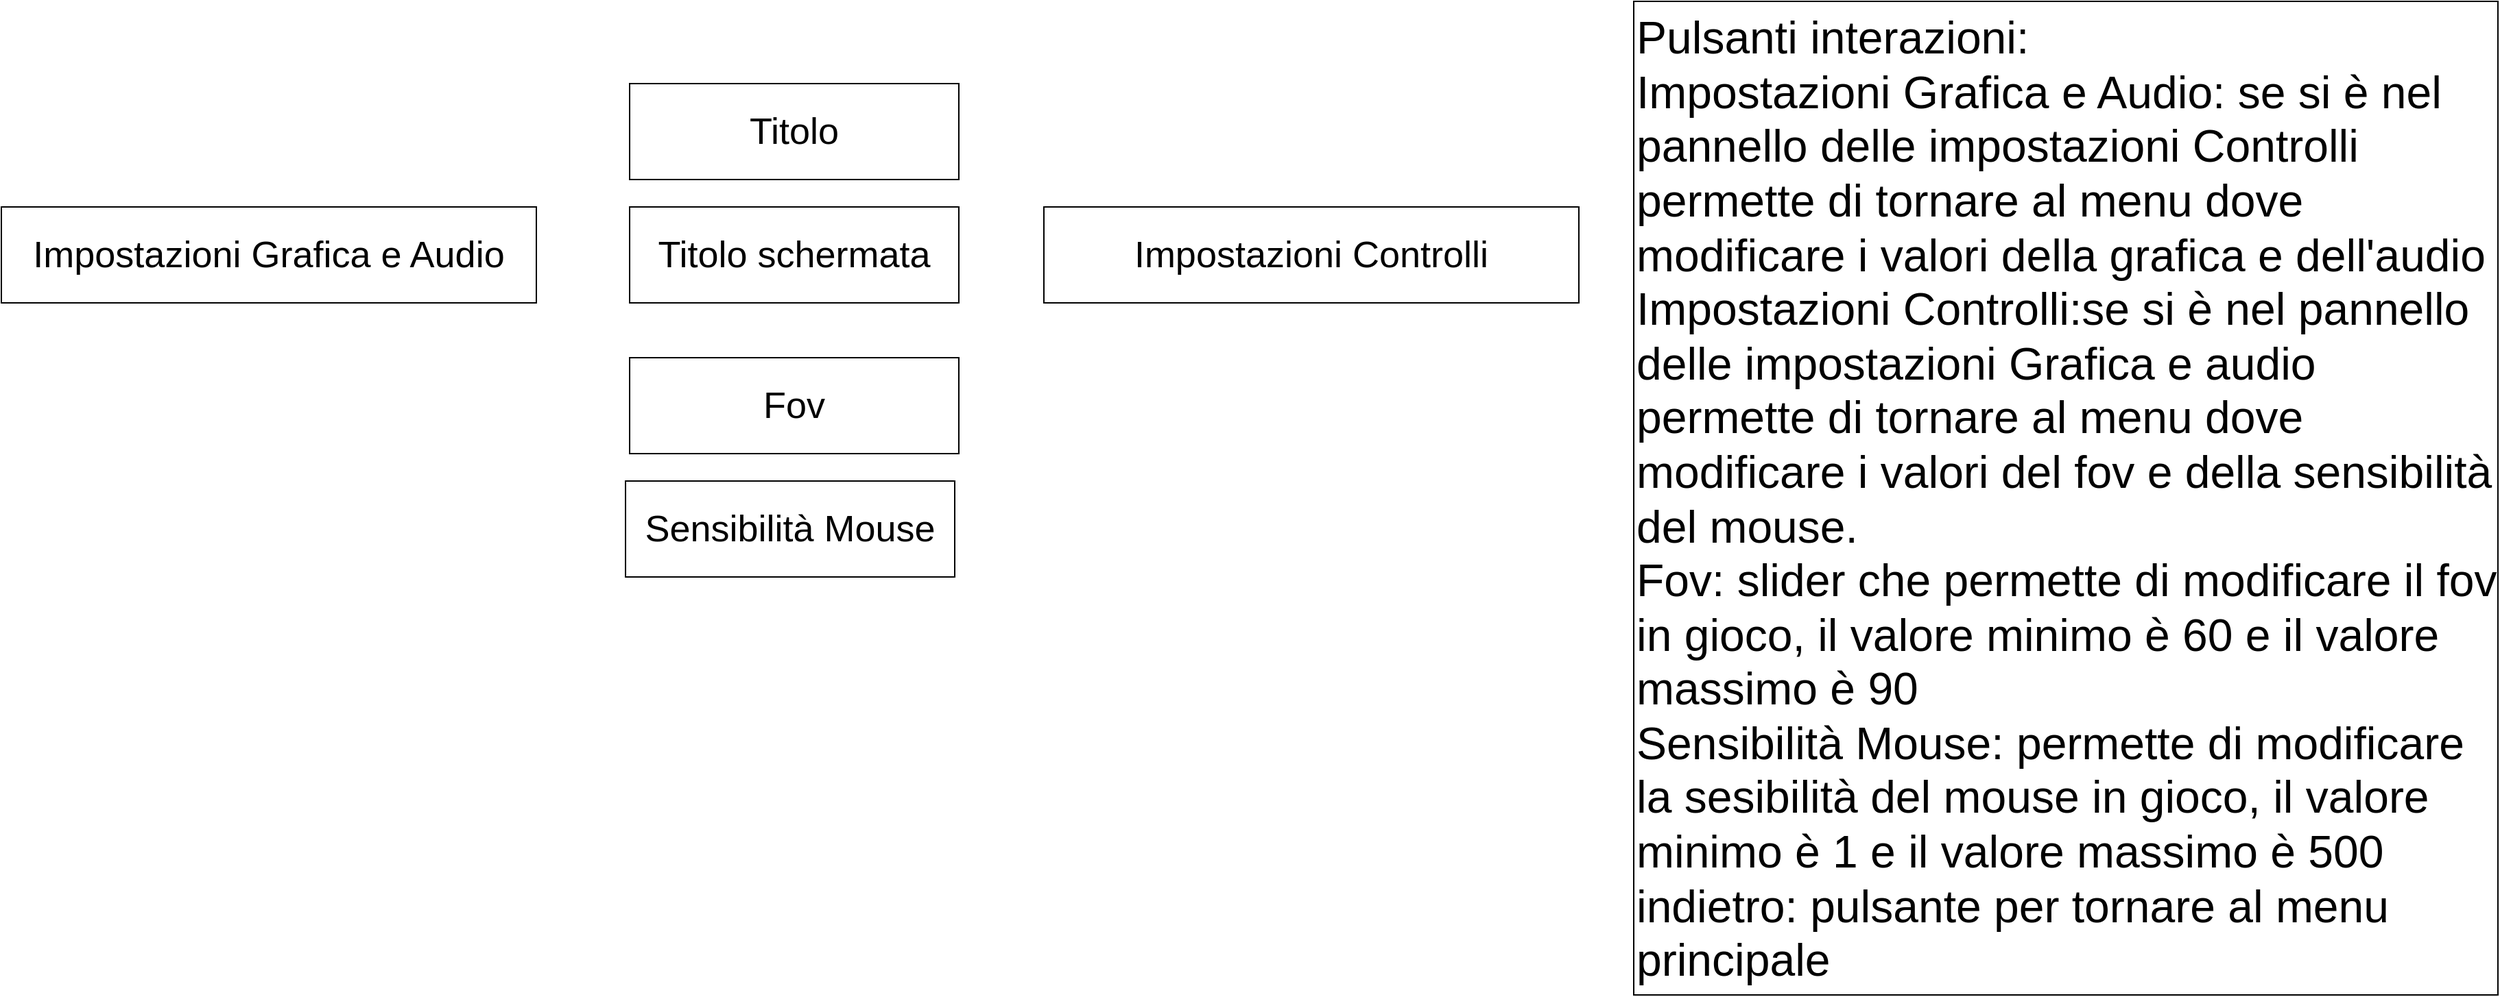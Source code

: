 <mxfile version="18.0.3" type="device"><diagram id="RWkE86M9hVJYJ04M8VHt" name="Page-1"><mxGraphModel dx="3356" dy="2194" grid="1" gridSize="10" guides="1" tooltips="1" connect="1" arrows="1" fold="1" page="1" pageScale="1" pageWidth="850" pageHeight="1100" math="0" shadow="0"><root><mxCell id="0"/><mxCell id="1" parent="0"/><mxCell id="Cc2tTddioWhJ1txhJf6i-1" value="Impostazioni Grafica e Audio" style="rounded=0;whiteSpace=wrap;html=1;fontSize=27;" parent="1" vertex="1"><mxGeometry x="-150" y="260" width="390" height="70" as="geometry"/></mxCell><mxCell id="Cc2tTddioWhJ1txhJf6i-2" value="Fov" style="rounded=0;whiteSpace=wrap;html=1;fontSize=27;" parent="1" vertex="1"><mxGeometry x="308" y="370" width="240" height="70" as="geometry"/></mxCell><mxCell id="Cc2tTddioWhJ1txhJf6i-3" value="Sensibilità Mouse" style="rounded=0;whiteSpace=wrap;html=1;fontSize=27;" parent="1" vertex="1"><mxGeometry x="305" y="460" width="240" height="70" as="geometry"/></mxCell><mxCell id="Cc2tTddioWhJ1txhJf6i-6" value="&lt;font style=&quot;font-size: 33px;&quot;&gt;Pulsanti interazioni:&lt;br&gt;Impostazioni Grafica e Audio: se si è nel pannello delle impostazioni Controlli permette di tornare al menu dove modificare i valori della grafica e dell'audio&lt;br&gt;Impostazioni Controlli:se si è nel pannello delle impostazioni Grafica e audio permette di tornare al menu dove modificare i valori del fov e della sensibilità del mouse.&lt;br&gt;Fov: slider che permette di modificare il fov in gioco, il valore minimo è 60 e il valore massimo è 90&lt;br&gt;Sensibilità Mouse: permette di modificare la sesibilità del mouse in gioco, il valore minimo è 1 e il valore massimo è 500&lt;br&gt;indietro: pulsante per tornare al menu principale&lt;br&gt;&lt;/font&gt;" style="rounded=0;whiteSpace=wrap;html=1;fontSize=27;align=left;" parent="1" vertex="1"><mxGeometry x="1040" y="110" width="630" height="725" as="geometry"/></mxCell><mxCell id="Cc2tTddioWhJ1txhJf6i-7" value="Titolo" style="rounded=0;whiteSpace=wrap;html=1;fontSize=27;" parent="1" vertex="1"><mxGeometry x="308" y="170" width="240" height="70" as="geometry"/></mxCell><mxCell id="Cc2tTddioWhJ1txhJf6i-8" value="Titolo schermata" style="rounded=0;whiteSpace=wrap;html=1;fontSize=27;" parent="1" vertex="1"><mxGeometry x="308" y="260" width="240" height="70" as="geometry"/></mxCell><mxCell id="Cc2tTddioWhJ1txhJf6i-9" value="Impostazioni Controlli" style="rounded=0;whiteSpace=wrap;html=1;fontSize=27;" parent="1" vertex="1"><mxGeometry x="610" y="260" width="390" height="70" as="geometry"/></mxCell></root></mxGraphModel></diagram></mxfile>
